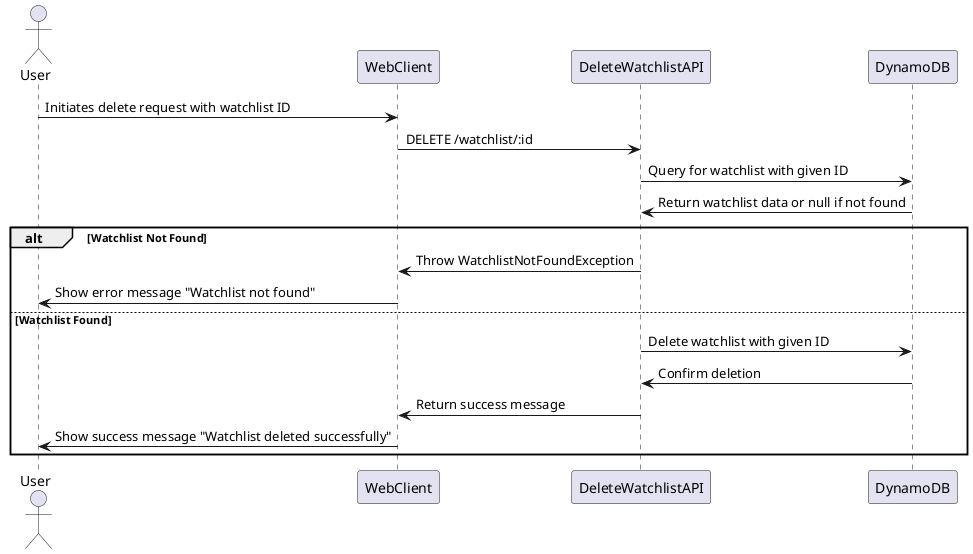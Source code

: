 @startuml

actor User
participant WebClient
participant DeleteWatchlistAPI
participant DynamoDB

User -> WebClient: Initiates delete request with watchlist ID
WebClient -> DeleteWatchlistAPI: DELETE /watchlist/:id
DeleteWatchlistAPI -> DynamoDB: Query for watchlist with given ID
DynamoDB -> DeleteWatchlistAPI: Return watchlist data or null if not found
alt Watchlist Not Found
    DeleteWatchlistAPI -> WebClient: Throw WatchlistNotFoundException
    WebClient -> User: Show error message "Watchlist not found"

else Watchlist Found
    DeleteWatchlistAPI -> DynamoDB: Delete watchlist with given ID
    DynamoDB -> DeleteWatchlistAPI: Confirm deletion
    DeleteWatchlistAPI -> WebClient: Return success message
    WebClient -> User: Show success message "Watchlist deleted successfully"

end
@enduml